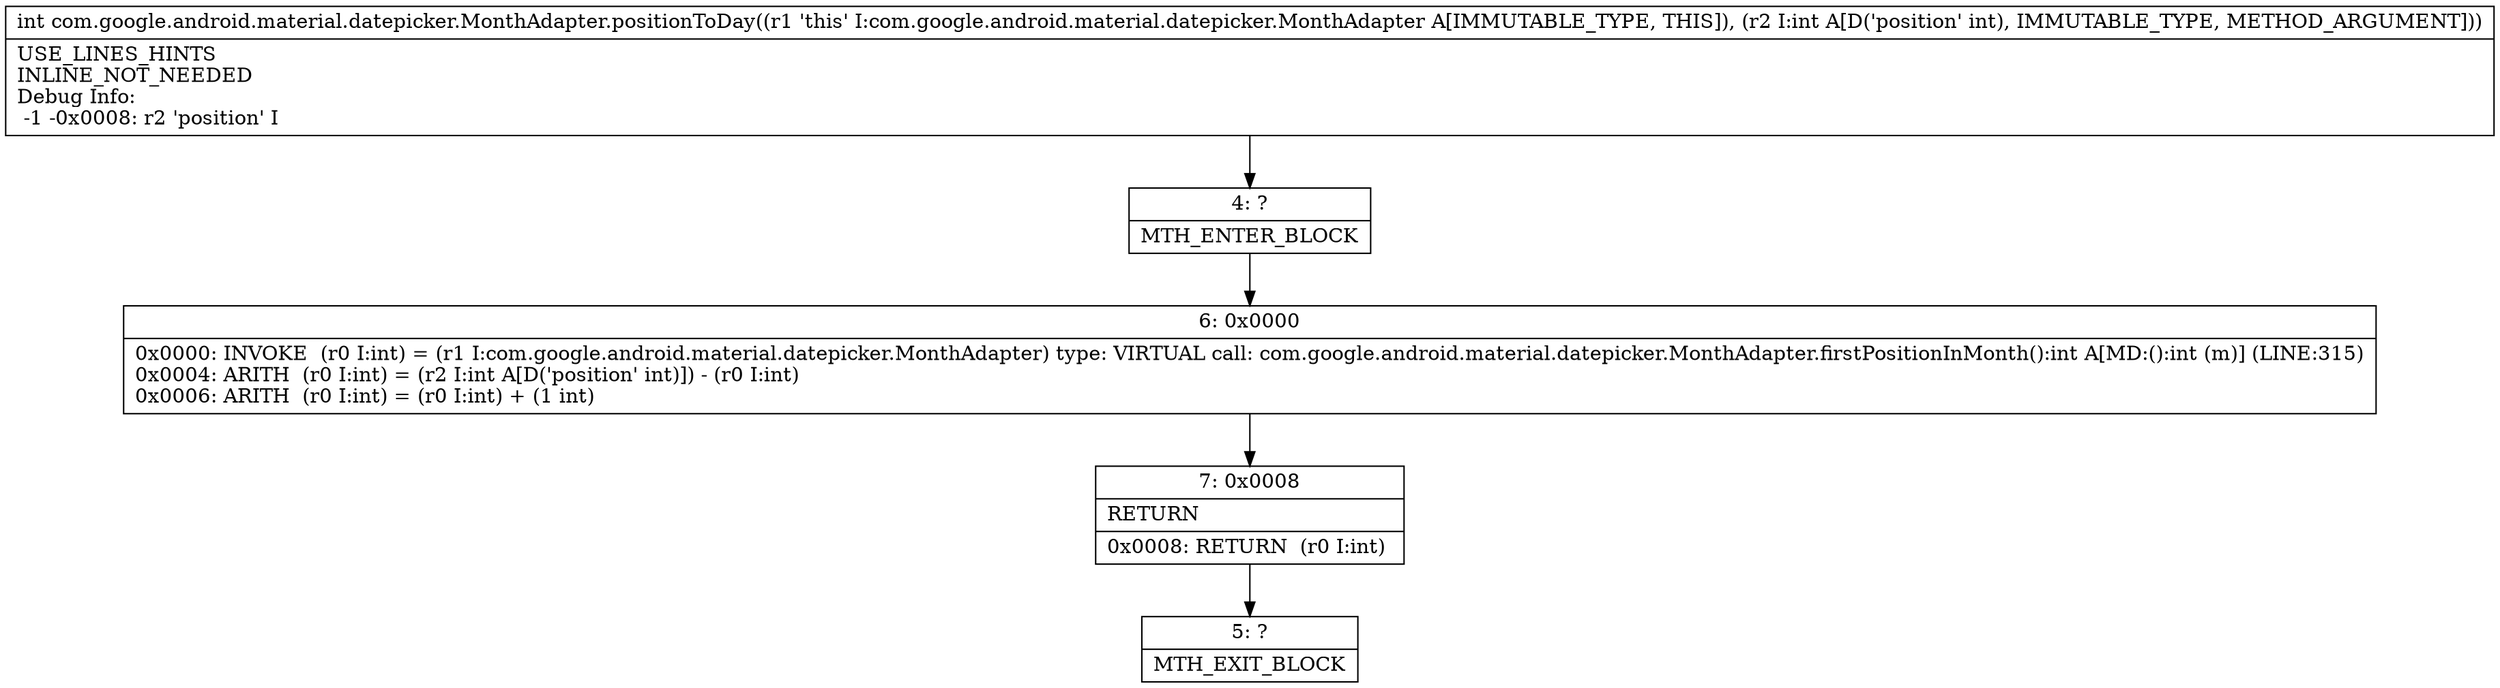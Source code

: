 digraph "CFG forcom.google.android.material.datepicker.MonthAdapter.positionToDay(I)I" {
Node_4 [shape=record,label="{4\:\ ?|MTH_ENTER_BLOCK\l}"];
Node_6 [shape=record,label="{6\:\ 0x0000|0x0000: INVOKE  (r0 I:int) = (r1 I:com.google.android.material.datepicker.MonthAdapter) type: VIRTUAL call: com.google.android.material.datepicker.MonthAdapter.firstPositionInMonth():int A[MD:():int (m)] (LINE:315)\l0x0004: ARITH  (r0 I:int) = (r2 I:int A[D('position' int)]) \- (r0 I:int) \l0x0006: ARITH  (r0 I:int) = (r0 I:int) + (1 int) \l}"];
Node_7 [shape=record,label="{7\:\ 0x0008|RETURN\l|0x0008: RETURN  (r0 I:int) \l}"];
Node_5 [shape=record,label="{5\:\ ?|MTH_EXIT_BLOCK\l}"];
MethodNode[shape=record,label="{int com.google.android.material.datepicker.MonthAdapter.positionToDay((r1 'this' I:com.google.android.material.datepicker.MonthAdapter A[IMMUTABLE_TYPE, THIS]), (r2 I:int A[D('position' int), IMMUTABLE_TYPE, METHOD_ARGUMENT]))  | USE_LINES_HINTS\lINLINE_NOT_NEEDED\lDebug Info:\l  \-1 \-0x0008: r2 'position' I\l}"];
MethodNode -> Node_4;Node_4 -> Node_6;
Node_6 -> Node_7;
Node_7 -> Node_5;
}


